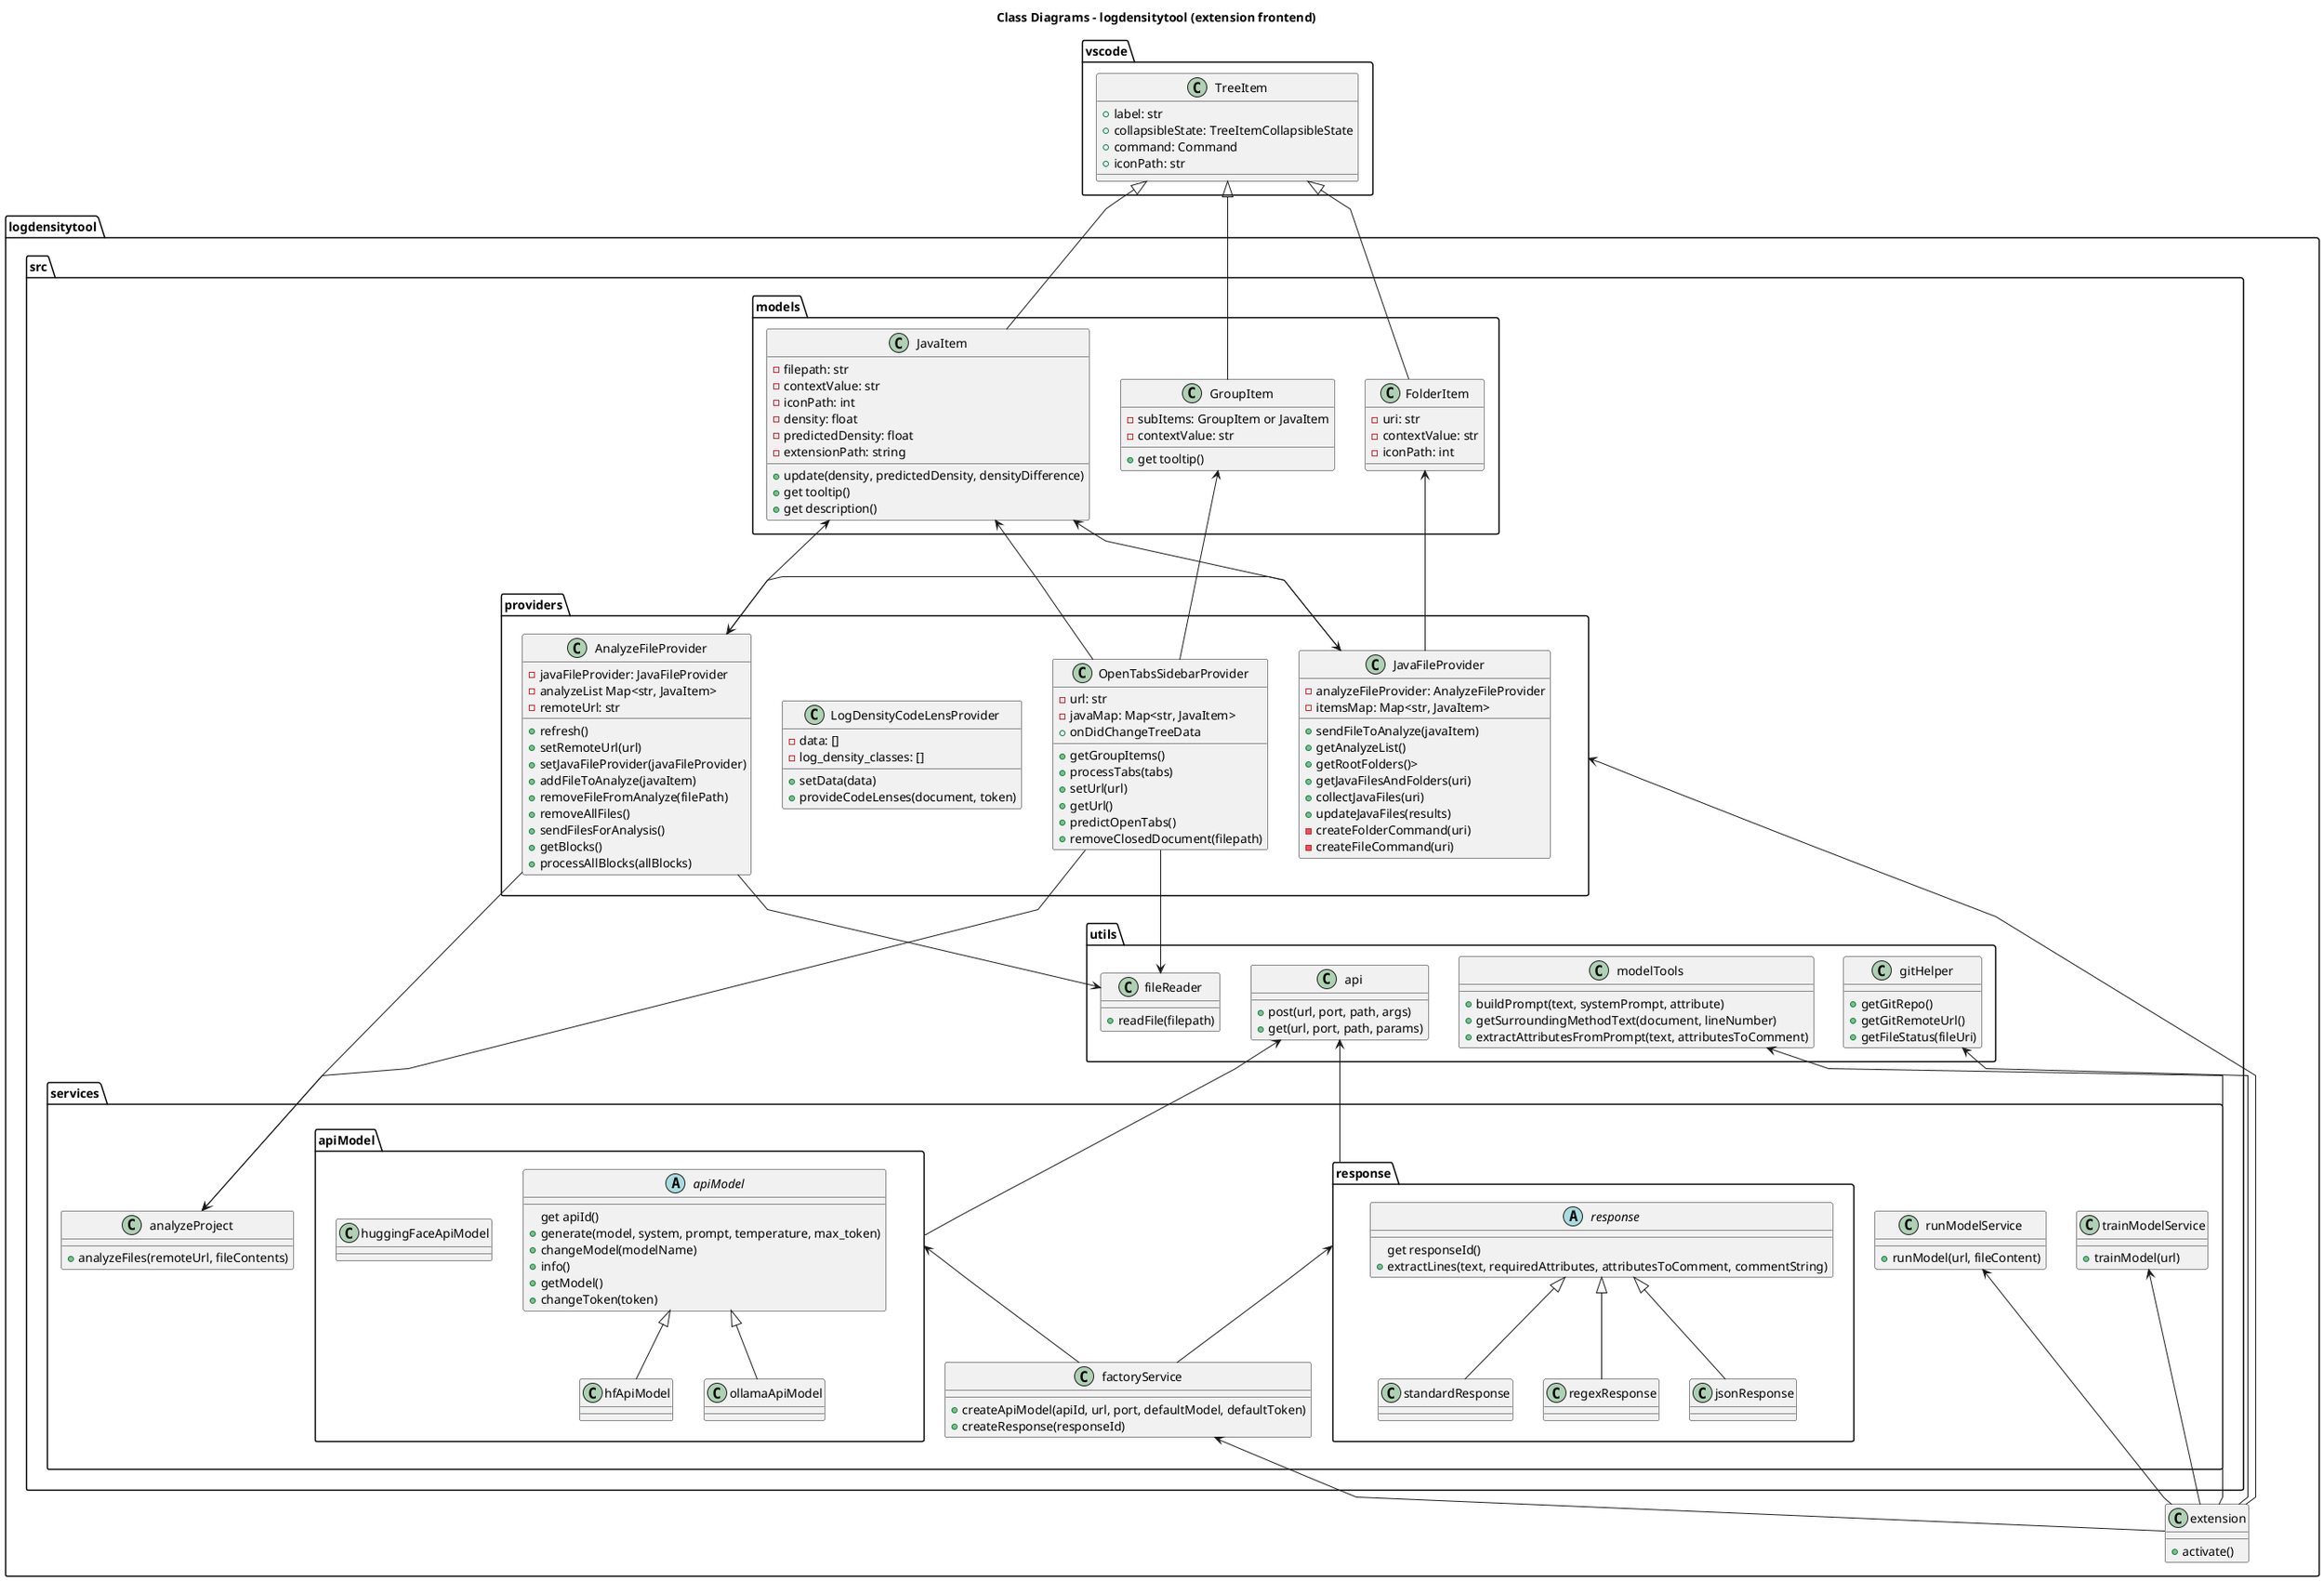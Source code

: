 @startuml class - extension
skinparam linetype polyline

title Class Diagrams - logdensitytool (extension frontend)

class vscode.TreeItem {
  +label: str
  +collapsibleState: TreeItemCollapsibleState
  +command: Command
  +iconPath: str
}

package logdensitytool {
    package src {
        package models {
            class FolderItem {
                -uri: str
                -contextValue: str
                -iconPath: int
            }

            class GroupItem {
                -subItems: GroupItem or JavaItem
                -contextValue: str
                +get tooltip()
            }

            class JavaItem {
                -filepath: str
                -contextValue: str
                -iconPath: int
                -density: float
                -predictedDensity: float
                -extensionPath: string
                +update(density, predictedDensity, densityDifference)
                +get tooltip()
                +get description()
            }

            vscode.TreeItem <|-- FolderItem
            vscode.TreeItem <|-- GroupItem
            vscode.TreeItem <|-- JavaItem
        }

        package services {
            class analyzeProject {
                +analyzeFiles(remoteUrl, fileContents)
            }

            class runModelService {
                +runModel(url, fileContent)
            }

            class trainModelService {
                +trainModel(url)
            }
            package apiModel {
                abstract class apiModel{
                    get apiId()
                    +generate(model, system, prompt, temperature, max_token)
                    +changeModel(modelName)
                    +info()
                    +getModel()
                    +changeToken(token)

                }
                class huggingFaceApiModel
                class ollamaApiModel

                apiModel <|-- hfApiModel
                apiModel <|-- ollamaApiModel
            }
            package response {
                abstract class response{
                    get responseId()
                    +extractLines(text, requiredAttributes, attributesToComment, commentString)
                }
                class standardResponse 
                class regexResponse
                class jsonResponse

                response <|-- standardResponse 
                response <|-- regexResponse
                response <|-- jsonResponse
            }
            class factoryService {
                +createApiModel(apiId, url, port, defaultModel, defaultToken)
                +createResponse(responseId)
            }

            response <-- factoryService
            apiModel <-- factoryService
        }

        package utils {
            class fileReader {
                +readFile(filepath)
            }

            class gitHelper {
                +getGitRepo()
                +getGitRemoteUrl()
                +getFileStatus(fileUri)
            }
            class api {
                +post(url, port, path, args)
                +get(url, port, path, params)
            }
            class modelTools {
                +buildPrompt(text, systemPrompt, attribute)
                +getSurroundingMethodText(document, lineNumber)
                +extractAttributesFromPrompt(text, attributesToComment) 
            }
        }
        
        package providers {
            class LogDensityCodeLensProvider {
                -data: []
                -log_density_classes: []
                +setData(data)
                +provideCodeLenses(document, token)
            }

            class AnalyzeFileProvider {
                -javaFileProvider: JavaFileProvider
                -analyzeList Map<str, JavaItem>
                -remoteUrl: str
                +refresh()
                +setRemoteUrl(url)
                +setJavaFileProvider(javaFileProvider)
                +addFileToAnalyze(javaItem)
                +removeFileFromAnalyze(filePath)
                +removeAllFiles()
                +sendFilesForAnalysis()
                +getBlocks()
                +processAllBlocks(allBlocks)
            }
            AnalyzeFileProvider <-> JavaFileProvider

            class JavaFileProvider {
                -analyzeFileProvider: AnalyzeFileProvider
                -itemsMap: Map<str, JavaItem>
                +sendFileToAnalyze(javaItem)
                +getAnalyzeList()
                +getRootFolders()>
                +getJavaFilesAndFolders(uri)
                +collectJavaFiles(uri)
                +updateJavaFiles(results)
                -createFolderCommand(uri)
                -createFileCommand(uri)
            }

            class OpenTabsSidebarProvider {
                -url: str
                -javaMap: Map<str, JavaItem>
                +onDidChangeTreeData
                +getGroupItems()
                +processTabs(tabs)
                +setUrl(url)
                +getUrl()
                +predictOpenTabs()
                +removeClosedDocument(filepath)
            }
        }
    }

    class extension {
        +activate()
    }

    extension -u-> trainModelService
    extension -u-> runModelService
    extension -u-> gitHelper
    extension -u-> providers
    extension -u-> factoryService
    extension -u-> modelTools

    src.services.apiModel -u-> api
    src.services.response -u-> api      

    AnalyzeFileProvider --> analyzeProject
    AnalyzeFileProvider --> fileReader
    AnalyzeFileProvider -u--> JavaItem

    JavaFileProvider -u--> FolderItem
    JavaFileProvider -u--> JavaItem

    OpenTabsSidebarProvider -u--> GroupItem
    OpenTabsSidebarProvider -u--> JavaItem
    OpenTabsSidebarProvider --> analyzeProject
    OpenTabsSidebarProvider --> fileReader
}

@enduml